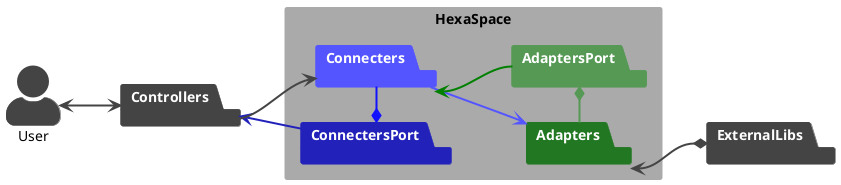 @startuml

left to right direction
skinparam actorStyle awesome
skinparam packageStyle rectangle

actor User #444;line:444;

package Controllers #444;line:444;text:white
User <==> Controllers #line:444;

rectangle HexaSpace #AAA;line:AAA; {
    package ConnectersPort #22B;line:22B;text:white
    Controllers <= ConnectersPort #line:22B;

    package Connecters #55F;line:55F;text:white
    ConnectersPort *= Connecters #line:11F;
    Controllers ==> Connecters #line:444;

    package Adapters #272;line:272;text:white
    Connecters ==> Adapters #line:55F;

    package AdaptersPort #595;line:595;text:white
    Connecters <= AdaptersPort #line:green;
    Adapters =* AdaptersPort #line:595;
}

package ExternalLibs #444;line:444;text:white
Adapters <==* ExternalLibs #line:444;

@enduml
